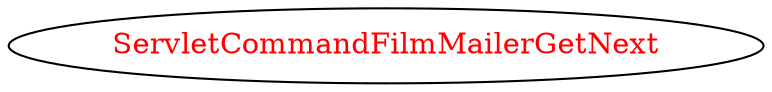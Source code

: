 digraph dependencyGraph {
 concentrate=true;
 ranksep="2.0";
 rankdir="LR"; 
 splines="ortho";
"ServletCommandFilmMailerGetNext" [fontcolor="red"];
}